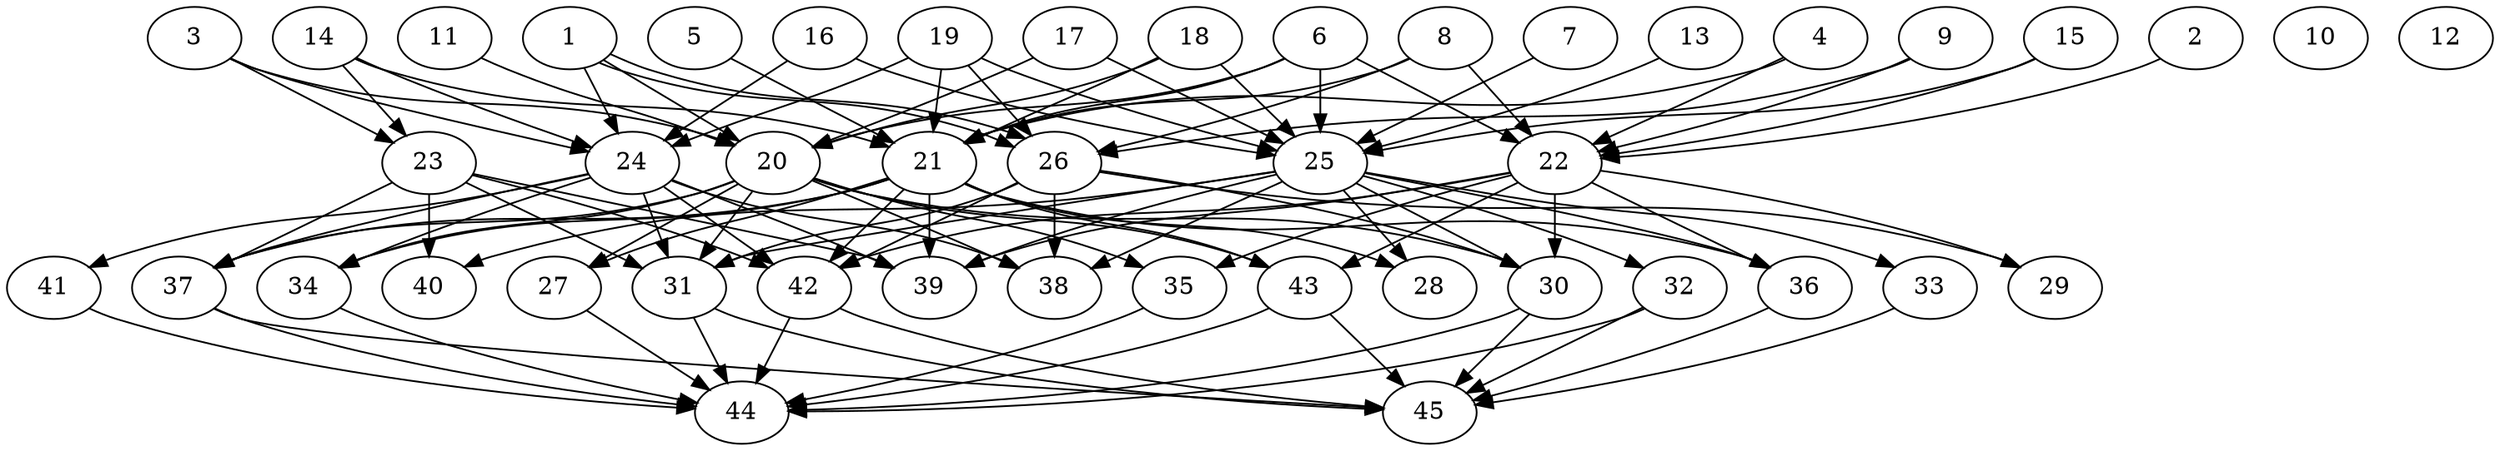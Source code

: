 // DAG automatically generated by daggen at Thu Oct  3 14:07:24 2019
// ./daggen --dot -n 45 --ccr 0.4 --fat 0.7 --regular 0.5 --density 0.7 --mindata 5242880 --maxdata 52428800 
digraph G {
  1 [size="15319040", alpha="0.09", expect_size="6127616"] 
  1 -> 20 [size ="6127616"]
  1 -> 24 [size ="6127616"]
  1 -> 26 [size ="6127616"]
  1 -> 26 [size ="6127616"]
  2 [size="118906880", alpha="0.11", expect_size="47562752"] 
  2 -> 22 [size ="47562752"]
  3 [size="90007040", alpha="0.18", expect_size="36002816"] 
  3 -> 20 [size ="36002816"]
  3 -> 23 [size ="36002816"]
  3 -> 24 [size ="36002816"]
  4 [size="84930560", alpha="0.04", expect_size="33972224"] 
  4 -> 21 [size ="33972224"]
  4 -> 22 [size ="33972224"]
  5 [size="70645760", alpha="0.04", expect_size="28258304"] 
  5 -> 21 [size ="28258304"]
  6 [size="62796800", alpha="0.12", expect_size="25118720"] 
  6 -> 20 [size ="25118720"]
  6 -> 21 [size ="25118720"]
  6 -> 22 [size ="25118720"]
  6 -> 25 [size ="25118720"]
  7 [size="122001920", alpha="0.03", expect_size="48800768"] 
  7 -> 25 [size ="48800768"]
  8 [size="60119040", alpha="0.04", expect_size="24047616"] 
  8 -> 21 [size ="24047616"]
  8 -> 22 [size ="24047616"]
  8 -> 26 [size ="24047616"]
  9 [size="89623040", alpha="0.06", expect_size="35849216"] 
  9 -> 22 [size ="35849216"]
  9 -> 26 [size ="35849216"]
  10 [size="75842560", alpha="0.00", expect_size="30337024"] 
  11 [size="41070080", alpha="0.15", expect_size="16428032"] 
  11 -> 20 [size ="16428032"]
  12 [size="95989760", alpha="0.11", expect_size="38395904"] 
  13 [size="45114880", alpha="0.01", expect_size="18045952"] 
  13 -> 25 [size ="18045952"]
  14 [size="31360000", alpha="0.08", expect_size="12544000"] 
  14 -> 21 [size ="12544000"]
  14 -> 23 [size ="12544000"]
  14 -> 24 [size ="12544000"]
  15 [size="56555520", alpha="0.19", expect_size="22622208"] 
  15 -> 22 [size ="22622208"]
  15 -> 25 [size ="22622208"]
  16 [size="80737280", alpha="0.13", expect_size="32294912"] 
  16 -> 24 [size ="32294912"]
  16 -> 25 [size ="32294912"]
  17 [size="33925120", alpha="0.01", expect_size="13570048"] 
  17 -> 20 [size ="13570048"]
  17 -> 25 [size ="13570048"]
  18 [size="50941440", alpha="0.20", expect_size="20376576"] 
  18 -> 20 [size ="20376576"]
  18 -> 21 [size ="20376576"]
  18 -> 25 [size ="20376576"]
  19 [size="75048960", alpha="0.20", expect_size="30019584"] 
  19 -> 21 [size ="30019584"]
  19 -> 24 [size ="30019584"]
  19 -> 25 [size ="30019584"]
  19 -> 26 [size ="30019584"]
  20 [size="109158400", alpha="0.20", expect_size="43663360"] 
  20 -> 27 [size ="43663360"]
  20 -> 30 [size ="43663360"]
  20 -> 31 [size ="43663360"]
  20 -> 34 [size ="43663360"]
  20 -> 35 [size ="43663360"]
  20 -> 37 [size ="43663360"]
  20 -> 38 [size ="43663360"]
  20 -> 43 [size ="43663360"]
  21 [size="110400000", alpha="0.00", expect_size="44160000"] 
  21 -> 27 [size ="44160000"]
  21 -> 28 [size ="44160000"]
  21 -> 34 [size ="44160000"]
  21 -> 36 [size ="44160000"]
  21 -> 37 [size ="44160000"]
  21 -> 39 [size ="44160000"]
  21 -> 42 [size ="44160000"]
  21 -> 43 [size ="44160000"]
  22 [size="83059200", alpha="0.18", expect_size="33223680"] 
  22 -> 29 [size ="33223680"]
  22 -> 30 [size ="33223680"]
  22 -> 35 [size ="33223680"]
  22 -> 36 [size ="33223680"]
  22 -> 39 [size ="33223680"]
  22 -> 42 [size ="33223680"]
  22 -> 43 [size ="33223680"]
  23 [size="29780480", alpha="0.10", expect_size="11912192"] 
  23 -> 31 [size ="11912192"]
  23 -> 37 [size ="11912192"]
  23 -> 39 [size ="11912192"]
  23 -> 40 [size ="11912192"]
  23 -> 42 [size ="11912192"]
  24 [size="34554880", alpha="0.13", expect_size="13821952"] 
  24 -> 31 [size ="13821952"]
  24 -> 34 [size ="13821952"]
  24 -> 37 [size ="13821952"]
  24 -> 38 [size ="13821952"]
  24 -> 39 [size ="13821952"]
  24 -> 41 [size ="13821952"]
  24 -> 42 [size ="13821952"]
  25 [size="79974400", alpha="0.07", expect_size="31989760"] 
  25 -> 28 [size ="31989760"]
  25 -> 30 [size ="31989760"]
  25 -> 31 [size ="31989760"]
  25 -> 32 [size ="31989760"]
  25 -> 33 [size ="31989760"]
  25 -> 36 [size ="31989760"]
  25 -> 38 [size ="31989760"]
  25 -> 39 [size ="31989760"]
  25 -> 40 [size ="31989760"]
  26 [size="76029440", alpha="0.09", expect_size="30411776"] 
  26 -> 29 [size ="30411776"]
  26 -> 30 [size ="30411776"]
  26 -> 31 [size ="30411776"]
  26 -> 38 [size ="30411776"]
  26 -> 42 [size ="30411776"]
  27 [size="36218880", alpha="0.09", expect_size="14487552"] 
  27 -> 44 [size ="14487552"]
  28 [size="42211840", alpha="0.17", expect_size="16884736"] 
  29 [size="39718400", alpha="0.18", expect_size="15887360"] 
  30 [size="36910080", alpha="0.10", expect_size="14764032"] 
  30 -> 44 [size ="14764032"]
  30 -> 45 [size ="14764032"]
  31 [size="34544640", alpha="0.07", expect_size="13817856"] 
  31 -> 44 [size ="13817856"]
  31 -> 45 [size ="13817856"]
  32 [size="34833920", alpha="0.17", expect_size="13933568"] 
  32 -> 44 [size ="13933568"]
  32 -> 45 [size ="13933568"]
  33 [size="25615360", alpha="0.13", expect_size="10246144"] 
  33 -> 45 [size ="10246144"]
  34 [size="83791360", alpha="0.12", expect_size="33516544"] 
  34 -> 44 [size ="33516544"]
  35 [size="45258240", alpha="0.19", expect_size="18103296"] 
  35 -> 44 [size ="18103296"]
  36 [size="85521920", alpha="0.17", expect_size="34208768"] 
  36 -> 45 [size ="34208768"]
  37 [size="18342400", alpha="0.18", expect_size="7336960"] 
  37 -> 44 [size ="7336960"]
  37 -> 45 [size ="7336960"]
  38 [size="70576640", alpha="0.06", expect_size="28230656"] 
  39 [size="53314560", alpha="0.05", expect_size="21325824"] 
  40 [size="43066880", alpha="0.19", expect_size="17226752"] 
  41 [size="102576640", alpha="0.11", expect_size="41030656"] 
  41 -> 44 [size ="41030656"]
  42 [size="23877120", alpha="0.14", expect_size="9550848"] 
  42 -> 44 [size ="9550848"]
  42 -> 45 [size ="9550848"]
  43 [size="125780480", alpha="0.20", expect_size="50312192"] 
  43 -> 44 [size ="50312192"]
  43 -> 45 [size ="50312192"]
  44 [size="86397440", alpha="0.09", expect_size="34558976"] 
  45 [size="41953280", alpha="0.10", expect_size="16781312"] 
}
